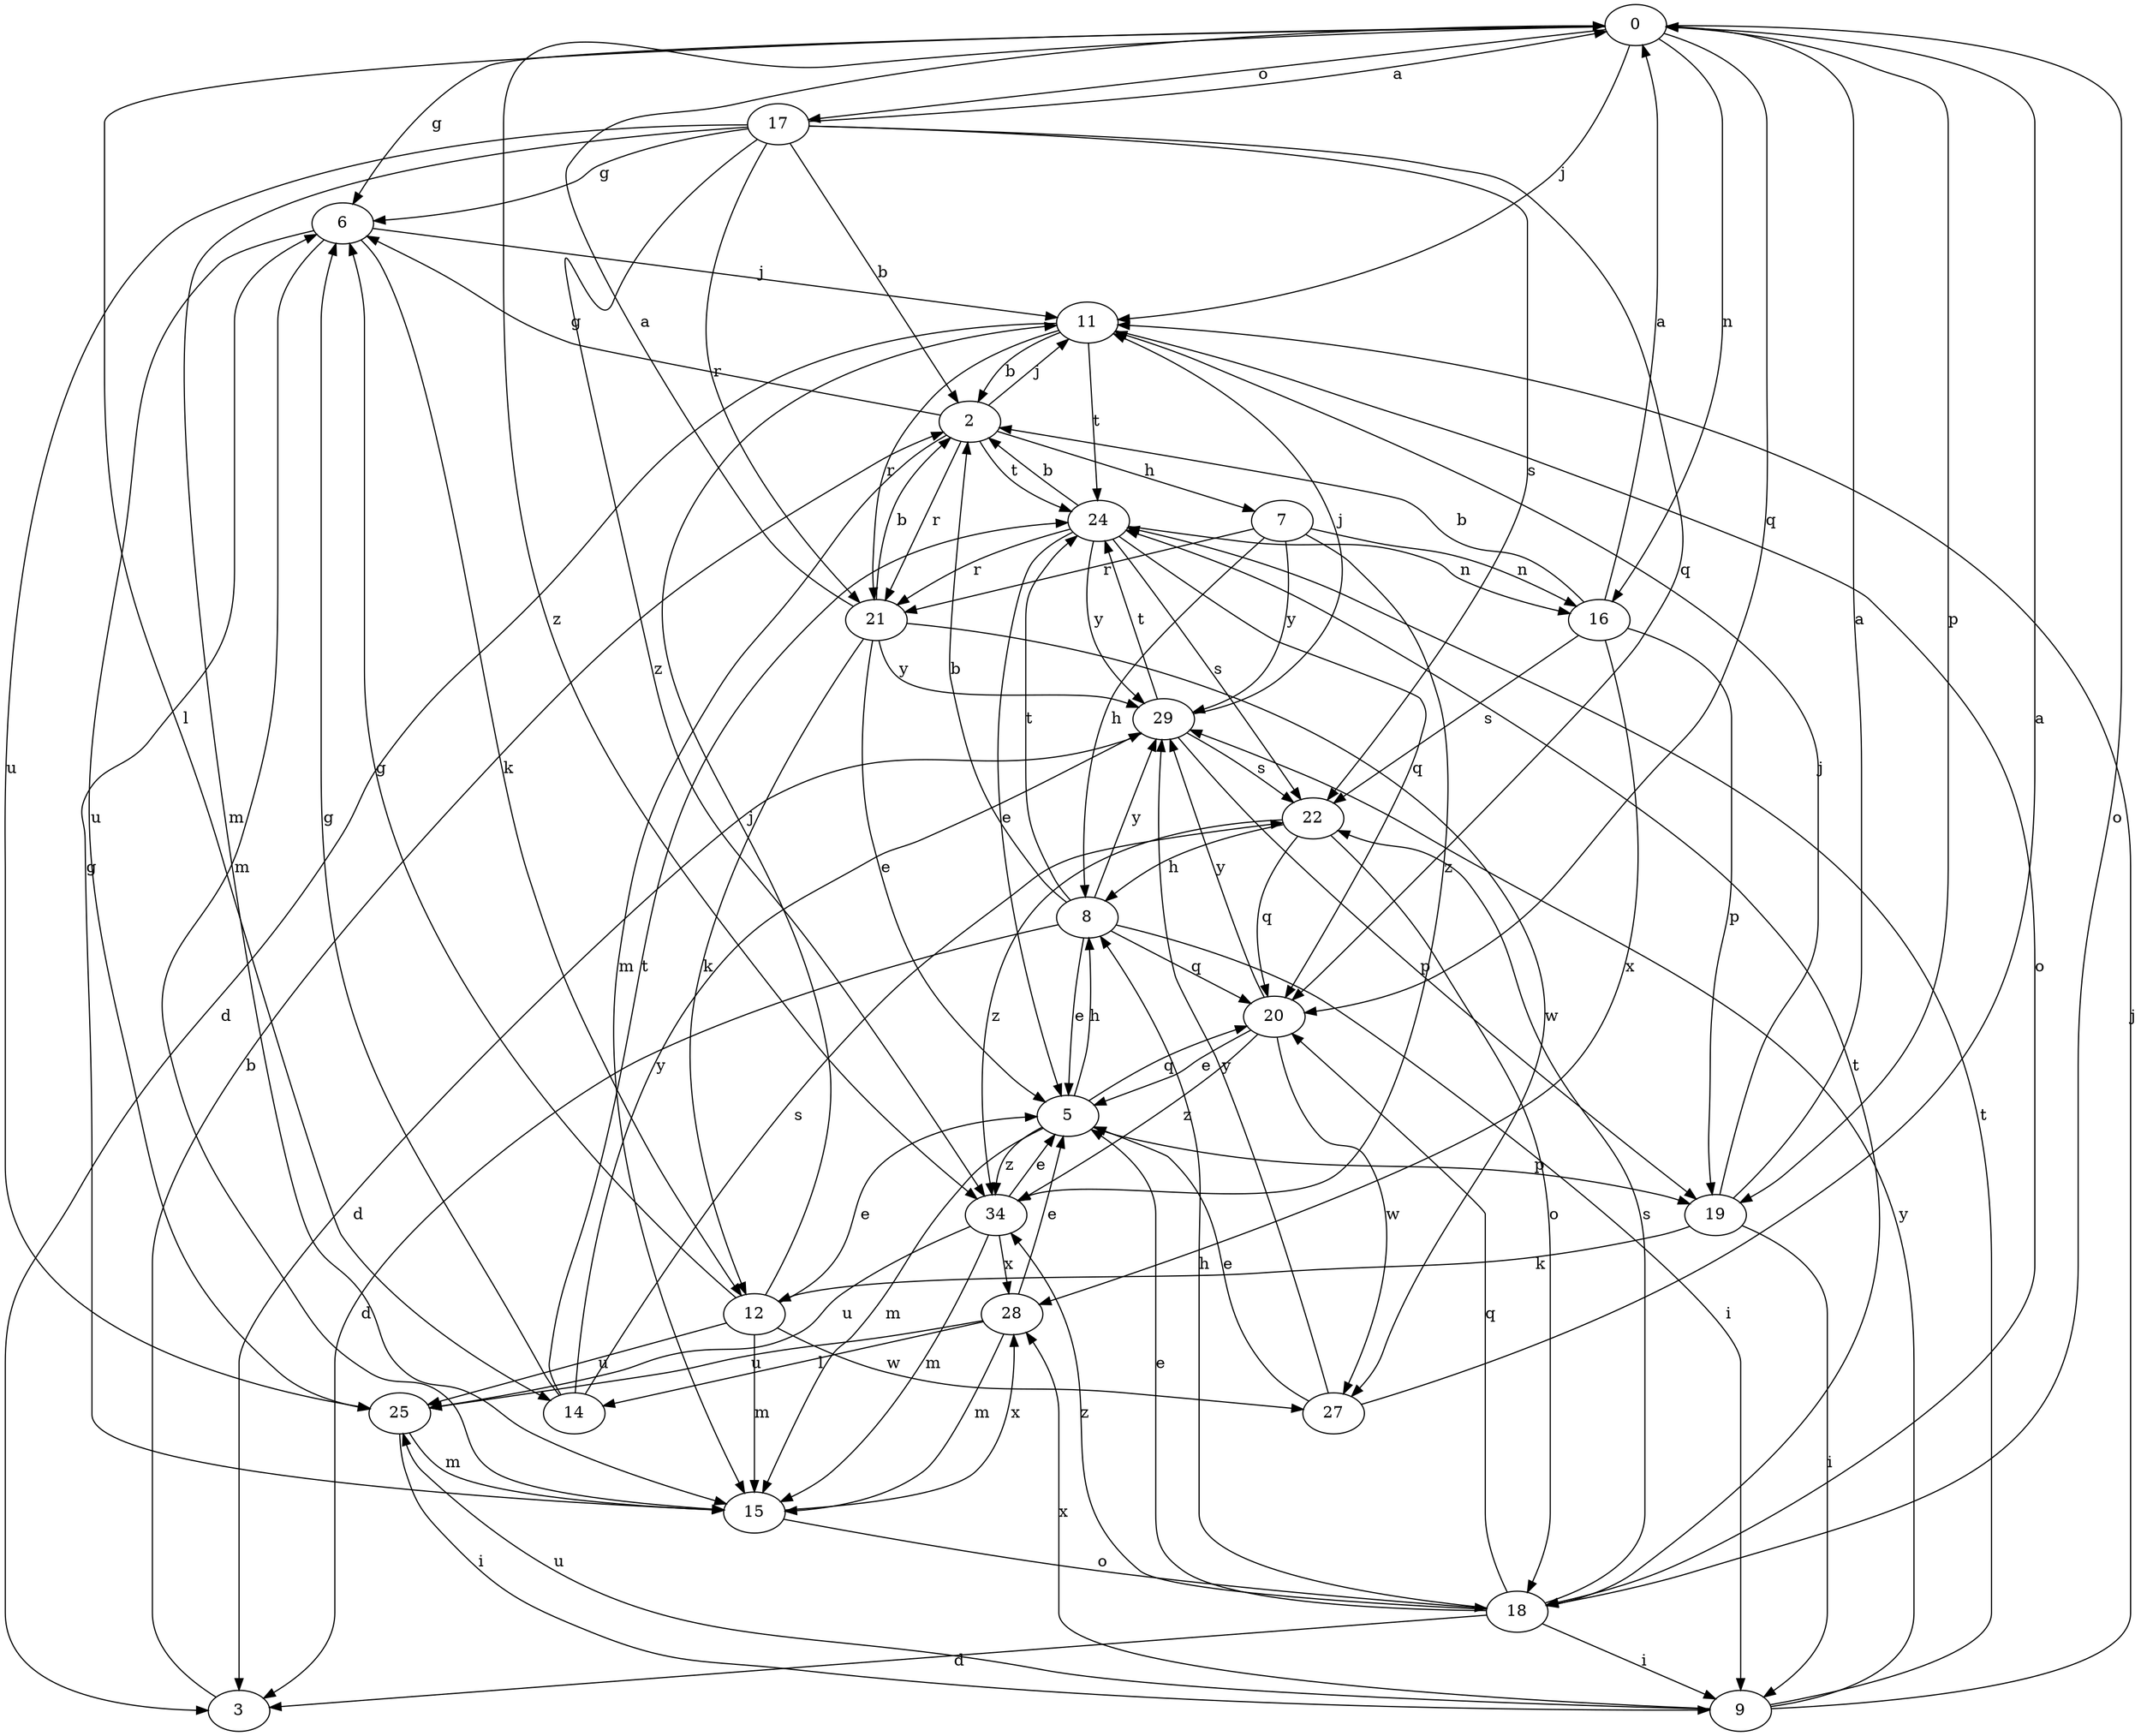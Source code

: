 strict digraph  {
0;
2;
3;
5;
6;
7;
8;
9;
11;
12;
14;
15;
16;
17;
18;
19;
20;
21;
22;
24;
25;
27;
28;
29;
34;
0 -> 6  [label=g];
0 -> 11  [label=j];
0 -> 14  [label=l];
0 -> 16  [label=n];
0 -> 17  [label=o];
0 -> 18  [label=o];
0 -> 19  [label=p];
0 -> 20  [label=q];
0 -> 34  [label=z];
2 -> 6  [label=g];
2 -> 7  [label=h];
2 -> 11  [label=j];
2 -> 15  [label=m];
2 -> 21  [label=r];
2 -> 24  [label=t];
3 -> 2  [label=b];
5 -> 8  [label=h];
5 -> 15  [label=m];
5 -> 19  [label=p];
5 -> 20  [label=q];
5 -> 34  [label=z];
6 -> 11  [label=j];
6 -> 12  [label=k];
6 -> 15  [label=m];
6 -> 25  [label=u];
7 -> 8  [label=h];
7 -> 16  [label=n];
7 -> 21  [label=r];
7 -> 29  [label=y];
7 -> 34  [label=z];
8 -> 2  [label=b];
8 -> 3  [label=d];
8 -> 5  [label=e];
8 -> 9  [label=i];
8 -> 20  [label=q];
8 -> 24  [label=t];
8 -> 29  [label=y];
9 -> 11  [label=j];
9 -> 24  [label=t];
9 -> 25  [label=u];
9 -> 28  [label=x];
9 -> 29  [label=y];
11 -> 2  [label=b];
11 -> 3  [label=d];
11 -> 18  [label=o];
11 -> 21  [label=r];
11 -> 24  [label=t];
12 -> 5  [label=e];
12 -> 6  [label=g];
12 -> 11  [label=j];
12 -> 15  [label=m];
12 -> 25  [label=u];
12 -> 27  [label=w];
14 -> 6  [label=g];
14 -> 22  [label=s];
14 -> 24  [label=t];
14 -> 29  [label=y];
15 -> 6  [label=g];
15 -> 18  [label=o];
15 -> 28  [label=x];
16 -> 0  [label=a];
16 -> 2  [label=b];
16 -> 19  [label=p];
16 -> 22  [label=s];
16 -> 28  [label=x];
17 -> 0  [label=a];
17 -> 2  [label=b];
17 -> 6  [label=g];
17 -> 15  [label=m];
17 -> 20  [label=q];
17 -> 21  [label=r];
17 -> 22  [label=s];
17 -> 25  [label=u];
17 -> 34  [label=z];
18 -> 3  [label=d];
18 -> 5  [label=e];
18 -> 8  [label=h];
18 -> 9  [label=i];
18 -> 20  [label=q];
18 -> 22  [label=s];
18 -> 24  [label=t];
18 -> 34  [label=z];
19 -> 0  [label=a];
19 -> 9  [label=i];
19 -> 11  [label=j];
19 -> 12  [label=k];
20 -> 5  [label=e];
20 -> 27  [label=w];
20 -> 29  [label=y];
20 -> 34  [label=z];
21 -> 0  [label=a];
21 -> 2  [label=b];
21 -> 5  [label=e];
21 -> 12  [label=k];
21 -> 27  [label=w];
21 -> 29  [label=y];
22 -> 8  [label=h];
22 -> 18  [label=o];
22 -> 20  [label=q];
22 -> 34  [label=z];
24 -> 2  [label=b];
24 -> 5  [label=e];
24 -> 16  [label=n];
24 -> 20  [label=q];
24 -> 21  [label=r];
24 -> 22  [label=s];
24 -> 29  [label=y];
25 -> 9  [label=i];
25 -> 15  [label=m];
27 -> 0  [label=a];
27 -> 5  [label=e];
27 -> 29  [label=y];
28 -> 5  [label=e];
28 -> 14  [label=l];
28 -> 15  [label=m];
28 -> 25  [label=u];
29 -> 3  [label=d];
29 -> 11  [label=j];
29 -> 19  [label=p];
29 -> 22  [label=s];
29 -> 24  [label=t];
34 -> 5  [label=e];
34 -> 15  [label=m];
34 -> 25  [label=u];
34 -> 28  [label=x];
}
